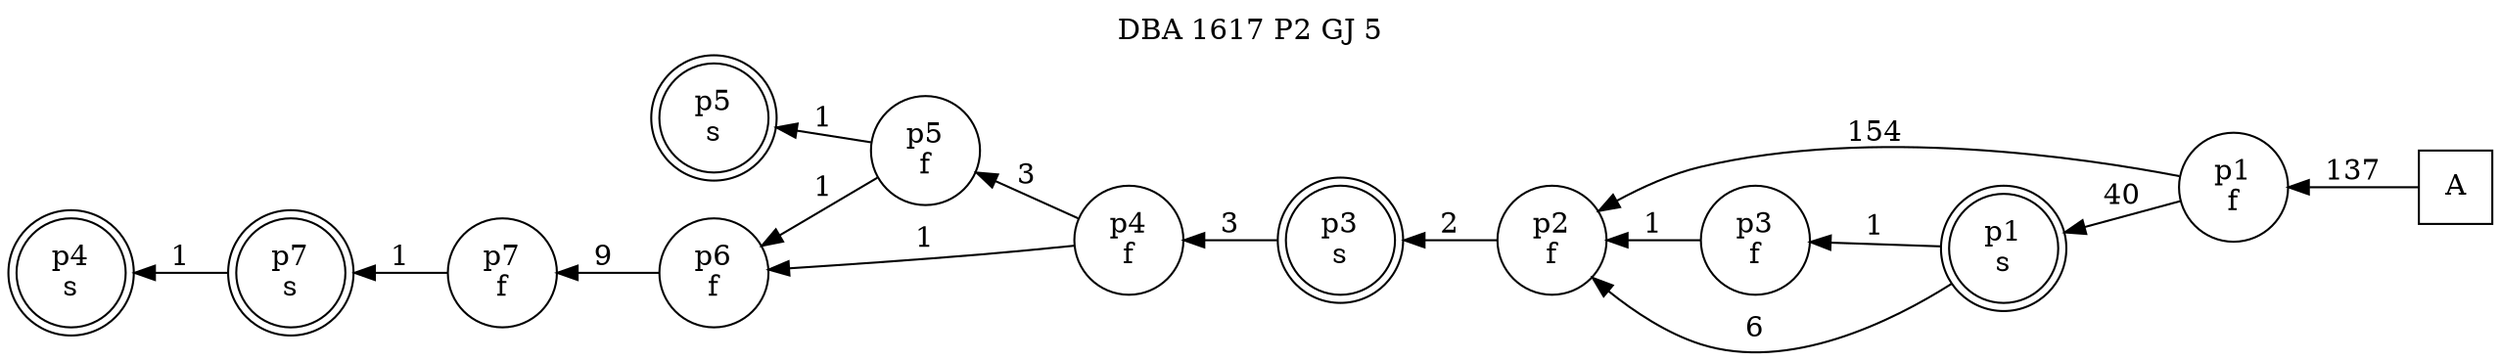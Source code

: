 digraph DBA_1617_P2_GJ_5_LOW {
labelloc="tl"
label= " DBA 1617 P2 GJ 5 "
rankdir="RL";
"A" [shape="square" label="A"]
"p1_f" [shape="circle" label="p1
f"]
"p2_f" [shape="circle" label="p2
f"]
"p1_s" [shape="doublecircle" label="p1
s"]
"p3_f" [shape="circle" label="p3
f"]
"p3_s" [shape="doublecircle" label="p3
s"]
"p4_f" [shape="circle" label="p4
f"]
"p5_f" [shape="circle" label="p5
f"]
"p6_f" [shape="circle" label="p6
f"]
"p7_f" [shape="circle" label="p7
f"]
"p5_s" [shape="doublecircle" label="p5
s"]
"p7_s" [shape="doublecircle" label="p7
s"]
"p4_s" [shape="doublecircle" label="p4
s"]
"A" -> "p1_f" [ label=137]
"p1_f" -> "p2_f" [ label=154]
"p1_f" -> "p1_s" [ label=40]
"p2_f" -> "p3_s" [ label=2]
"p1_s" -> "p2_f" [ label=6]
"p1_s" -> "p3_f" [ label=1]
"p3_f" -> "p2_f" [ label=1]
"p3_s" -> "p4_f" [ label=3]
"p4_f" -> "p5_f" [ label=3]
"p4_f" -> "p6_f" [ label=1]
"p5_f" -> "p6_f" [ label=1]
"p5_f" -> "p5_s" [ label=1]
"p6_f" -> "p7_f" [ label=9]
"p7_f" -> "p7_s" [ label=1]
"p7_s" -> "p4_s" [ label=1]
}
